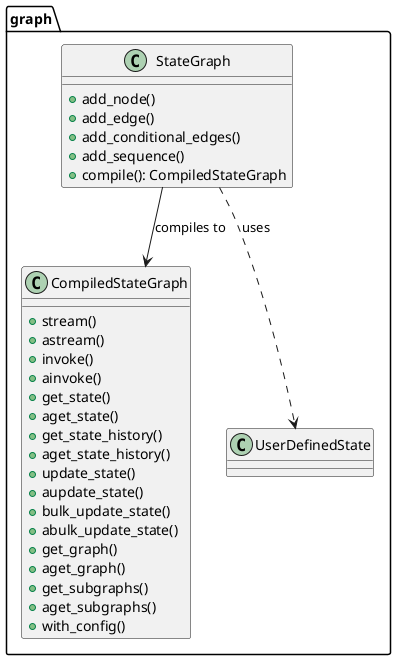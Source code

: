 @startuml


package graph{



  class StateGraph {
      + add_node()
      + add_edge()
      + add_conditional_edges()
      + add_sequence()
      + compile(): CompiledStateGraph
    
  }

  

  class CompiledStateGraph {
      + stream()
      + astream()
      + invoke()
      + ainvoke()
      + get_state()
      + aget_state()
      + get_state_history()
      + aget_state_history()
      + update_state()
      + aupdate_state()
      + bulk_update_state()
      + abulk_update_state()
      + get_graph()
      + aget_graph()
      + get_subgraphs()
      + aget_subgraphs()
      + with_config()
    
  }

  StateGraph --> CompiledStateGraph : compiles to

  StateGraph ..> UserDefinedState : uses
}

@enduml
